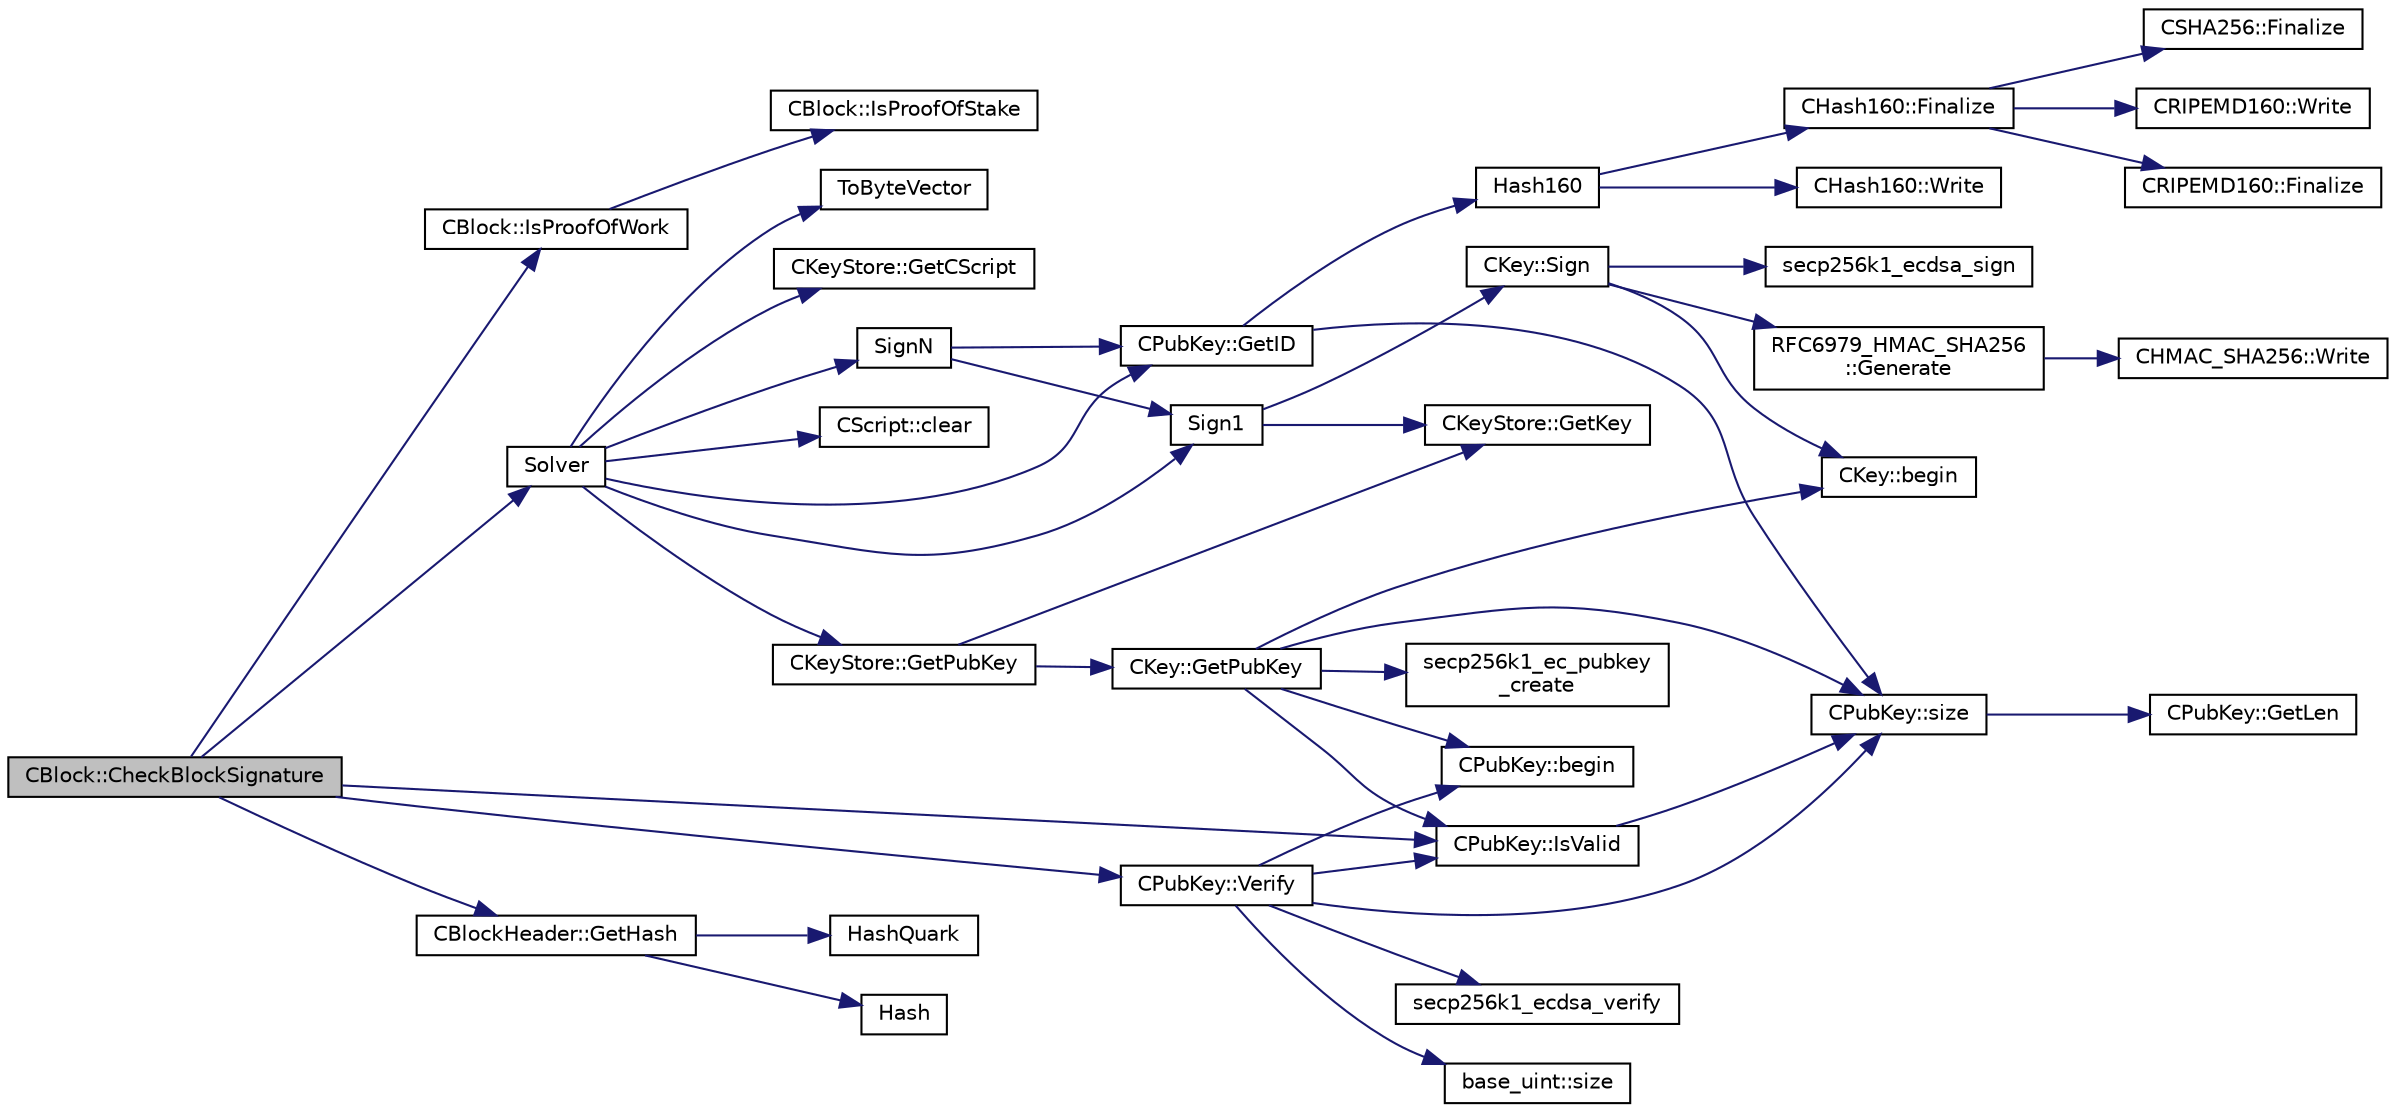digraph "CBlock::CheckBlockSignature"
{
  edge [fontname="Helvetica",fontsize="10",labelfontname="Helvetica",labelfontsize="10"];
  node [fontname="Helvetica",fontsize="10",shape=record];
  rankdir="LR";
  Node17 [label="CBlock::CheckBlockSignature",height=0.2,width=0.4,color="black", fillcolor="grey75", style="filled", fontcolor="black"];
  Node17 -> Node18 [color="midnightblue",fontsize="10",style="solid",fontname="Helvetica"];
  Node18 [label="CBlock::IsProofOfWork",height=0.2,width=0.4,color="black", fillcolor="white", style="filled",URL="$class_c_block.html#ad3936367b1b6d5289bb60b42967156ea"];
  Node18 -> Node19 [color="midnightblue",fontsize="10",style="solid",fontname="Helvetica"];
  Node19 [label="CBlock::IsProofOfStake",height=0.2,width=0.4,color="black", fillcolor="white", style="filled",URL="$class_c_block.html#ab70bdac61ff8eca54fd29c835cb4f025"];
  Node17 -> Node20 [color="midnightblue",fontsize="10",style="solid",fontname="Helvetica"];
  Node20 [label="Solver",height=0.2,width=0.4,color="black", fillcolor="white", style="filled",URL="$sign_8cpp.html#a8e31b29d5a654a570c493f7aa9c3abd9",tooltip="Sign scriptPubKey with private keys stored in keystore, given transaction hash and hash type..."];
  Node20 -> Node21 [color="midnightblue",fontsize="10",style="solid",fontname="Helvetica"];
  Node21 [label="CScript::clear",height=0.2,width=0.4,color="black", fillcolor="white", style="filled",URL="$class_c_script.html#a7b2baf842621f07c4939408acf63377c"];
  Node20 -> Node22 [color="midnightblue",fontsize="10",style="solid",fontname="Helvetica"];
  Node22 [label="CPubKey::GetID",height=0.2,width=0.4,color="black", fillcolor="white", style="filled",URL="$class_c_pub_key.html#a2675f7e6f72eff68e7a5227289feb021",tooltip="Get the KeyID of this public key (hash of its serialization) "];
  Node22 -> Node23 [color="midnightblue",fontsize="10",style="solid",fontname="Helvetica"];
  Node23 [label="Hash160",height=0.2,width=0.4,color="black", fillcolor="white", style="filled",URL="$hash_8h.html#a4490f70ddae16e9e48460a0416a48a6b",tooltip="Compute the 160-bit hash an object. "];
  Node23 -> Node24 [color="midnightblue",fontsize="10",style="solid",fontname="Helvetica"];
  Node24 [label="CHash160::Write",height=0.2,width=0.4,color="black", fillcolor="white", style="filled",URL="$class_c_hash160.html#af56cdd9443013eb68b246aa8450217f2"];
  Node23 -> Node25 [color="midnightblue",fontsize="10",style="solid",fontname="Helvetica"];
  Node25 [label="CHash160::Finalize",height=0.2,width=0.4,color="black", fillcolor="white", style="filled",URL="$class_c_hash160.html#a9bb08e1772002ae1a5d85017ba7952ee"];
  Node25 -> Node26 [color="midnightblue",fontsize="10",style="solid",fontname="Helvetica"];
  Node26 [label="CSHA256::Finalize",height=0.2,width=0.4,color="black", fillcolor="white", style="filled",URL="$class_c_s_h_a256.html#a4259230be0caefa590bc324fc12b9b90"];
  Node25 -> Node27 [color="midnightblue",fontsize="10",style="solid",fontname="Helvetica"];
  Node27 [label="CRIPEMD160::Write",height=0.2,width=0.4,color="black", fillcolor="white", style="filled",URL="$class_c_r_i_p_e_m_d160.html#a221143b9d94af623d07c4f4ba1bf6007"];
  Node25 -> Node28 [color="midnightblue",fontsize="10",style="solid",fontname="Helvetica"];
  Node28 [label="CRIPEMD160::Finalize",height=0.2,width=0.4,color="black", fillcolor="white", style="filled",URL="$class_c_r_i_p_e_m_d160.html#a2a11566fbf9d1339b819833313fc4e51"];
  Node22 -> Node29 [color="midnightblue",fontsize="10",style="solid",fontname="Helvetica"];
  Node29 [label="CPubKey::size",height=0.2,width=0.4,color="black", fillcolor="white", style="filled",URL="$class_c_pub_key.html#a6bb28fcf0a5f799c69f5b7269363b309",tooltip="Simple read-only vector-like interface to the pubkey data. "];
  Node29 -> Node30 [color="midnightblue",fontsize="10",style="solid",fontname="Helvetica"];
  Node30 [label="CPubKey::GetLen",height=0.2,width=0.4,color="black", fillcolor="white", style="filled",URL="$class_c_pub_key.html#a7dc71b3f037c84268dc22de97d7b65fb",tooltip="Compute the length of a pubkey with a given first byte. "];
  Node20 -> Node31 [color="midnightblue",fontsize="10",style="solid",fontname="Helvetica"];
  Node31 [label="Sign1",height=0.2,width=0.4,color="black", fillcolor="white", style="filled",URL="$sign_8cpp.html#a69a9e5f9a88e729142cf556292154f2f"];
  Node31 -> Node32 [color="midnightblue",fontsize="10",style="solid",fontname="Helvetica"];
  Node32 [label="CKeyStore::GetKey",height=0.2,width=0.4,color="black", fillcolor="white", style="filled",URL="$class_c_key_store.html#a2dffca468fef2e5da2e42a7c983d968a"];
  Node31 -> Node33 [color="midnightblue",fontsize="10",style="solid",fontname="Helvetica"];
  Node33 [label="CKey::Sign",height=0.2,width=0.4,color="black", fillcolor="white", style="filled",URL="$class_c_key.html#aa9b184a4a71d3e1a40aab360cf68e86c",tooltip="Create a DER-serialized signature. "];
  Node33 -> Node34 [color="midnightblue",fontsize="10",style="solid",fontname="Helvetica"];
  Node34 [label="CKey::begin",height=0.2,width=0.4,color="black", fillcolor="white", style="filled",URL="$class_c_key.html#ab8dee0ad9d933304a22284ee40040847"];
  Node33 -> Node35 [color="midnightblue",fontsize="10",style="solid",fontname="Helvetica"];
  Node35 [label="RFC6979_HMAC_SHA256\l::Generate",height=0.2,width=0.4,color="black", fillcolor="white", style="filled",URL="$class_r_f_c6979___h_m_a_c___s_h_a256.html#a9f841d552097f528631538e9939e0f70",tooltip="Generate a byte array. "];
  Node35 -> Node36 [color="midnightblue",fontsize="10",style="solid",fontname="Helvetica"];
  Node36 [label="CHMAC_SHA256::Write",height=0.2,width=0.4,color="black", fillcolor="white", style="filled",URL="$class_c_h_m_a_c___s_h_a256.html#a24ac9cf00e60d8028ab79df4aed984ff"];
  Node33 -> Node37 [color="midnightblue",fontsize="10",style="solid",fontname="Helvetica"];
  Node37 [label="secp256k1_ecdsa_sign",height=0.2,width=0.4,color="black", fillcolor="white", style="filled",URL="$secp256k1_8h.html#a404cd9e314fed41b71233ff8beb4703f",tooltip="Create an ECDSA signature. "];
  Node20 -> Node38 [color="midnightblue",fontsize="10",style="solid",fontname="Helvetica"];
  Node38 [label="CKeyStore::GetPubKey",height=0.2,width=0.4,color="black", fillcolor="white", style="filled",URL="$class_c_key_store.html#ab83687ea4c9df138b21f6ec3e9809f42"];
  Node38 -> Node32 [color="midnightblue",fontsize="10",style="solid",fontname="Helvetica"];
  Node38 -> Node39 [color="midnightblue",fontsize="10",style="solid",fontname="Helvetica"];
  Node39 [label="CKey::GetPubKey",height=0.2,width=0.4,color="black", fillcolor="white", style="filled",URL="$class_c_key.html#aa1085c59603a62db6ec776300f250337",tooltip="Compute the public key from a private key. "];
  Node39 -> Node40 [color="midnightblue",fontsize="10",style="solid",fontname="Helvetica"];
  Node40 [label="secp256k1_ec_pubkey\l_create",height=0.2,width=0.4,color="black", fillcolor="white", style="filled",URL="$secp256k1_8h.html#a22e1ef593e0d06d40b4f233e91447aa3",tooltip="Compute the public key for a secret key. "];
  Node39 -> Node41 [color="midnightblue",fontsize="10",style="solid",fontname="Helvetica"];
  Node41 [label="CPubKey::begin",height=0.2,width=0.4,color="black", fillcolor="white", style="filled",URL="$class_c_pub_key.html#a859ab9909d68092d6d4fc739237ab358"];
  Node39 -> Node34 [color="midnightblue",fontsize="10",style="solid",fontname="Helvetica"];
  Node39 -> Node29 [color="midnightblue",fontsize="10",style="solid",fontname="Helvetica"];
  Node39 -> Node42 [color="midnightblue",fontsize="10",style="solid",fontname="Helvetica"];
  Node42 [label="CPubKey::IsValid",height=0.2,width=0.4,color="black", fillcolor="white", style="filled",URL="$class_c_pub_key.html#a4fa94293cf8577fd039b9a133f6c7f30"];
  Node42 -> Node29 [color="midnightblue",fontsize="10",style="solid",fontname="Helvetica"];
  Node20 -> Node43 [color="midnightblue",fontsize="10",style="solid",fontname="Helvetica"];
  Node43 [label="ToByteVector",height=0.2,width=0.4,color="black", fillcolor="white", style="filled",URL="$script_8h.html#a54e10bc63d490dd5d39d245102b81359"];
  Node20 -> Node44 [color="midnightblue",fontsize="10",style="solid",fontname="Helvetica"];
  Node44 [label="CKeyStore::GetCScript",height=0.2,width=0.4,color="black", fillcolor="white", style="filled",URL="$class_c_key_store.html#ae6bf4dbeb0705e199250e48aa5d34264"];
  Node20 -> Node45 [color="midnightblue",fontsize="10",style="solid",fontname="Helvetica"];
  Node45 [label="SignN",height=0.2,width=0.4,color="black", fillcolor="white", style="filled",URL="$sign_8cpp.html#a2230b054e152c344e60125bf7f994473"];
  Node45 -> Node22 [color="midnightblue",fontsize="10",style="solid",fontname="Helvetica"];
  Node45 -> Node31 [color="midnightblue",fontsize="10",style="solid",fontname="Helvetica"];
  Node17 -> Node42 [color="midnightblue",fontsize="10",style="solid",fontname="Helvetica"];
  Node17 -> Node46 [color="midnightblue",fontsize="10",style="solid",fontname="Helvetica"];
  Node46 [label="CPubKey::Verify",height=0.2,width=0.4,color="black", fillcolor="white", style="filled",URL="$class_c_pub_key.html#a5b3fef213b227394ca9d0a1e3baa957e",tooltip="Verify a DER signature (~72 bytes). "];
  Node46 -> Node42 [color="midnightblue",fontsize="10",style="solid",fontname="Helvetica"];
  Node46 -> Node47 [color="midnightblue",fontsize="10",style="solid",fontname="Helvetica"];
  Node47 [label="secp256k1_ecdsa_verify",height=0.2,width=0.4,color="black", fillcolor="white", style="filled",URL="$secp256k1_8h.html#a036c40da27ed92a1054da4226660127a",tooltip="Verify an ECDSA signature. "];
  Node46 -> Node48 [color="midnightblue",fontsize="10",style="solid",fontname="Helvetica"];
  Node48 [label="base_uint::size",height=0.2,width=0.4,color="black", fillcolor="white", style="filled",URL="$classbase__uint.html#a1f49b034e686269601ea89b0319b8004"];
  Node46 -> Node41 [color="midnightblue",fontsize="10",style="solid",fontname="Helvetica"];
  Node46 -> Node29 [color="midnightblue",fontsize="10",style="solid",fontname="Helvetica"];
  Node17 -> Node49 [color="midnightblue",fontsize="10",style="solid",fontname="Helvetica"];
  Node49 [label="CBlockHeader::GetHash",height=0.2,width=0.4,color="black", fillcolor="white", style="filled",URL="$class_c_block_header.html#af0239f86a13f622a826e9eea66b2d7f3"];
  Node49 -> Node50 [color="midnightblue",fontsize="10",style="solid",fontname="Helvetica"];
  Node50 [label="HashQuark",height=0.2,width=0.4,color="black", fillcolor="white", style="filled",URL="$hash_8h.html#a6260894db49a10cb1e7c684172e8d5b2"];
  Node49 -> Node51 [color="midnightblue",fontsize="10",style="solid",fontname="Helvetica"];
  Node51 [label="Hash",height=0.2,width=0.4,color="black", fillcolor="white", style="filled",URL="$hash_8h.html#a12c5e981d7f5f2850027fd5e932eff61",tooltip="Compute the 256-bit hash of a std::string. "];
}
